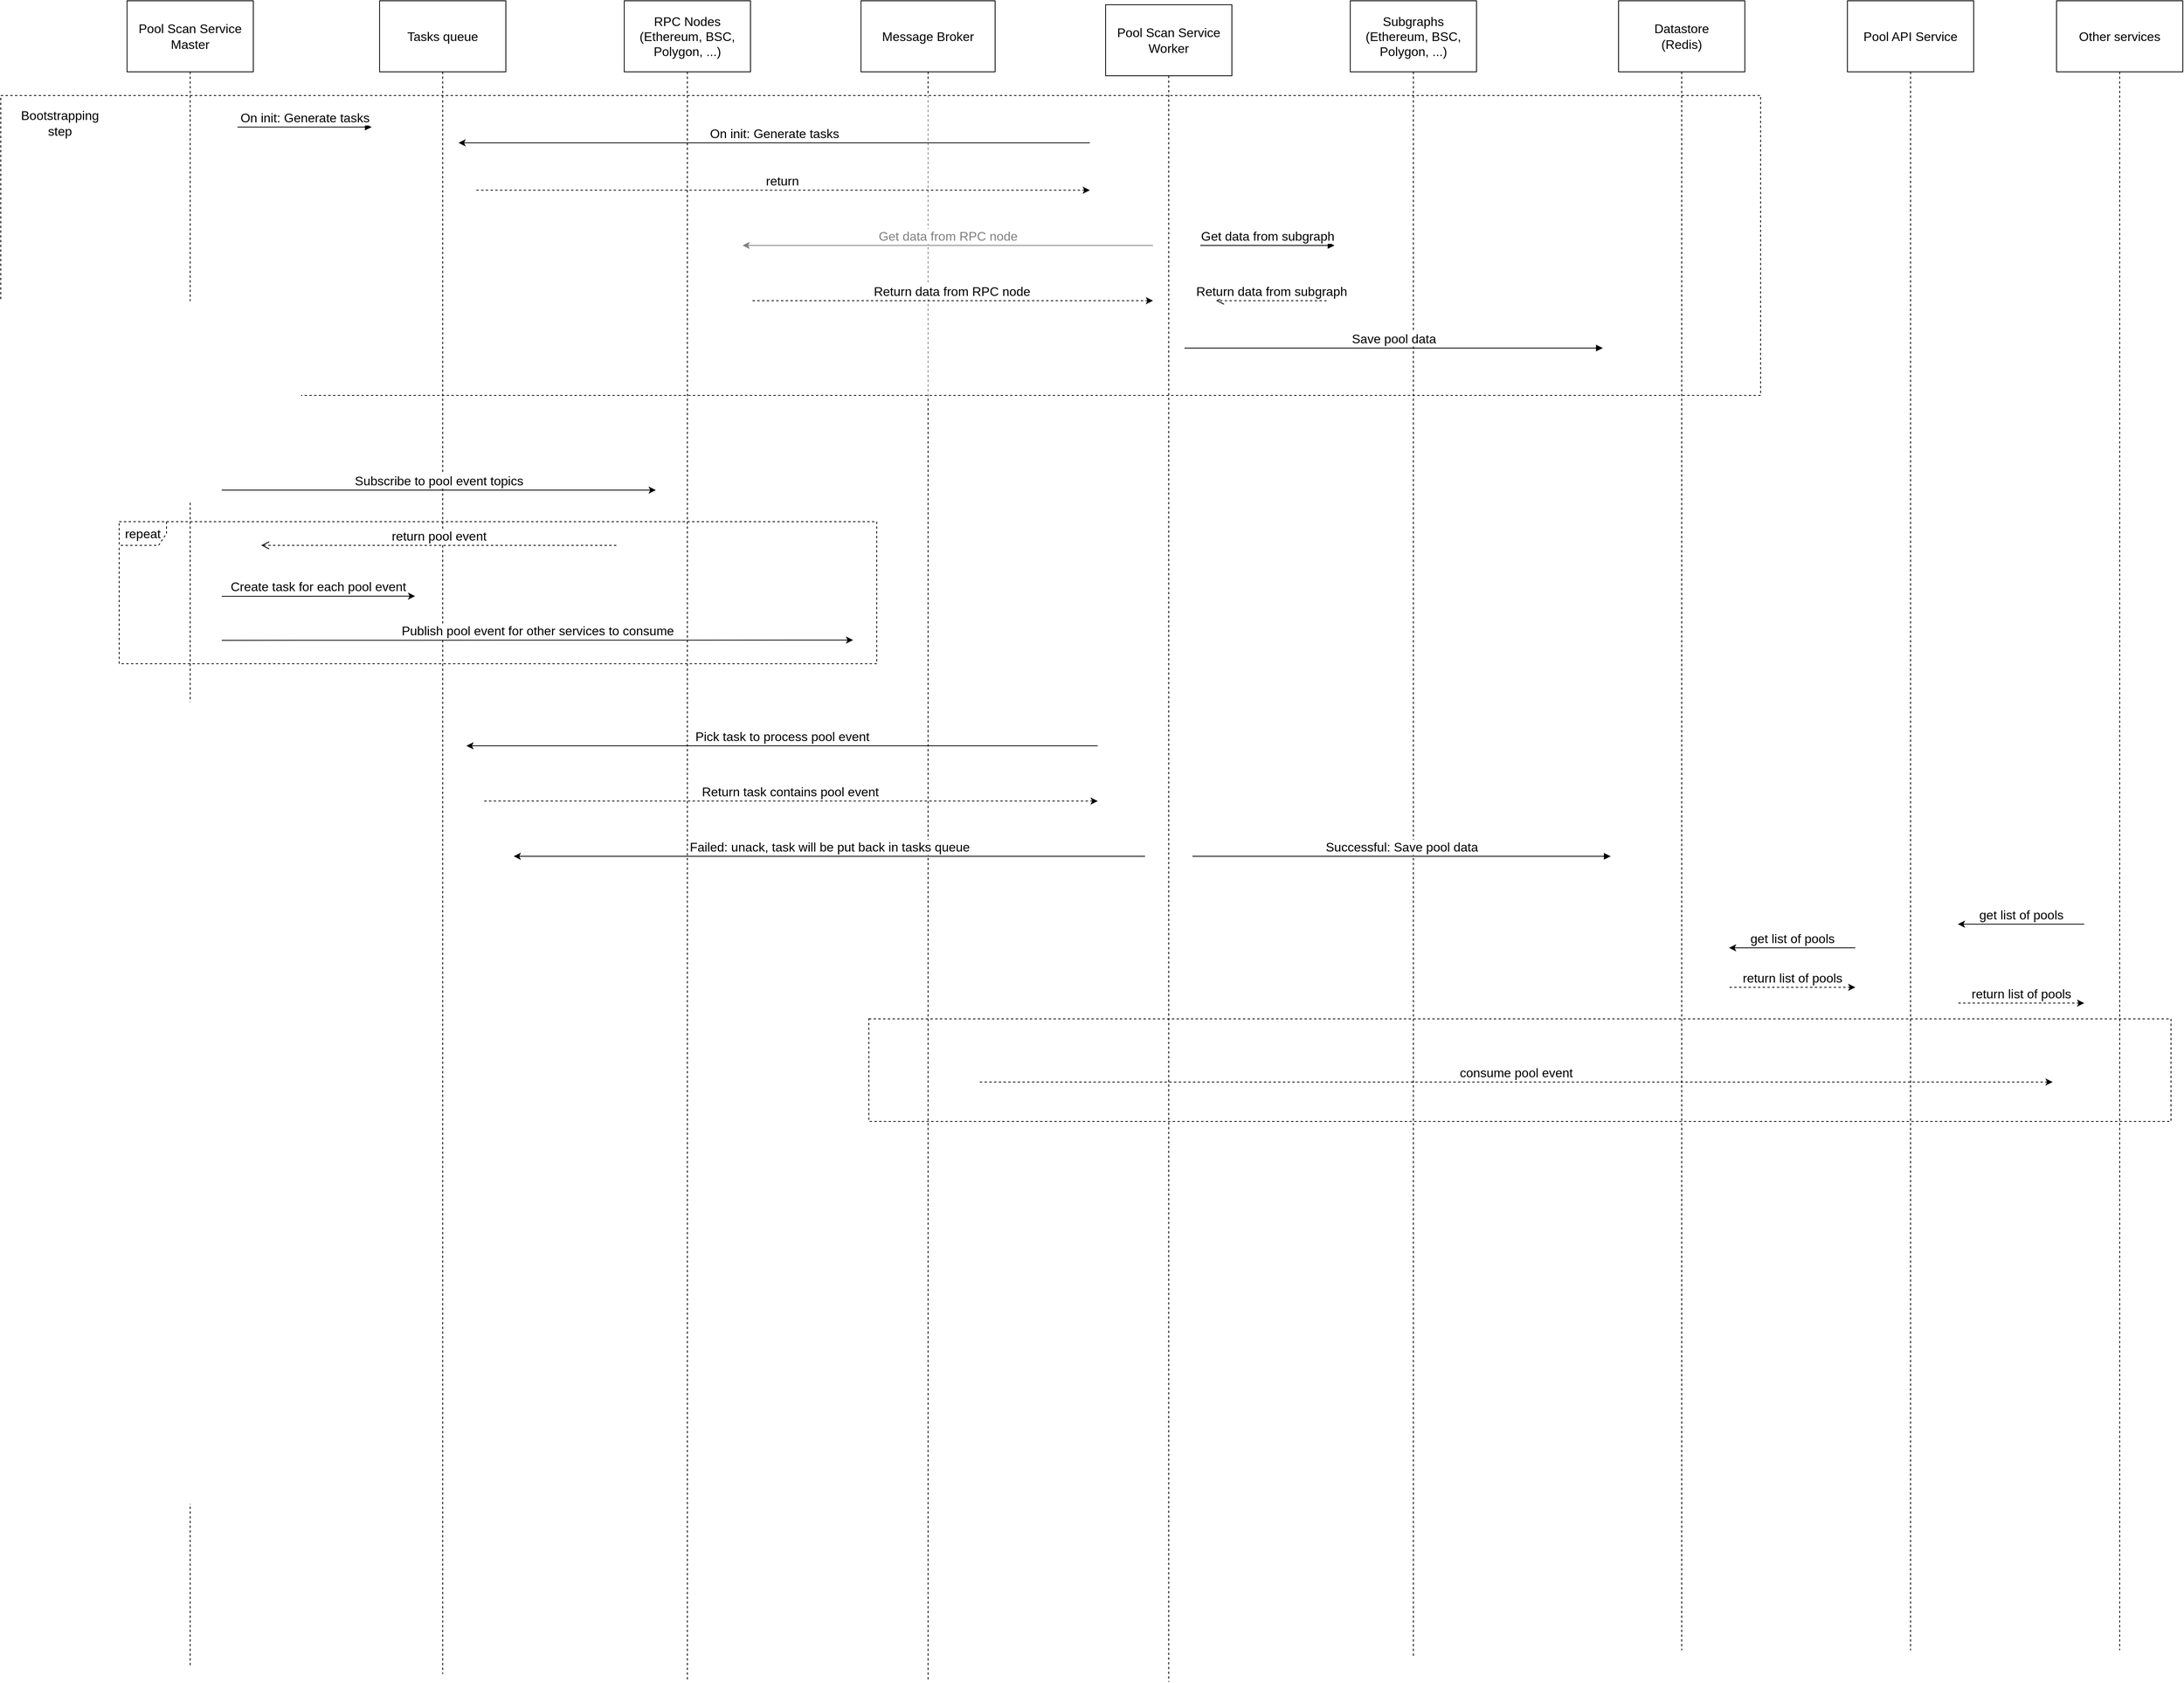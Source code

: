 <mxfile version="18.0.3" type="github">
  <diagram id="vYhIYeuhMKYq1YM2tLH0" name="Page-1">
    <mxGraphModel dx="1652" dy="971" grid="1" gridSize="10" guides="1" tooltips="1" connect="1" arrows="1" fold="1" page="1" pageScale="1" pageWidth="850" pageHeight="1100" math="0" shadow="0">
      <root>
        <mxCell id="0" />
        <mxCell id="1" parent="0" />
        <mxCell id="duJFYo-hXxuzxmT1SDnn-59" value="" style="rounded=0;whiteSpace=wrap;html=1;dashed=1;fontSize=16;fillOpacity=50;" vertex="1" parent="1">
          <mxGeometry x="1140" y="1360" width="1650" height="130" as="geometry" />
        </mxCell>
        <mxCell id="duJFYo-hXxuzxmT1SDnn-19" value="&lt;span style=&quot;font-size: 16px;&quot;&gt;Message Broker&lt;/span&gt;" style="shape=umlLifeline;perimeter=lifelinePerimeter;whiteSpace=wrap;html=1;container=1;collapsible=0;recursiveResize=0;outlineConnect=0;size=90;fontSize=16;" vertex="1" parent="1">
          <mxGeometry x="1130" y="70" width="170" height="2130" as="geometry" />
        </mxCell>
        <mxCell id="duJFYo-hXxuzxmT1SDnn-25" value="Get data from RPC node" style="html=1;verticalAlign=bottom;endArrow=none;rounded=0;fontSize=16;startArrow=classic;startFill=1;endFill=0;" edge="1" parent="duJFYo-hXxuzxmT1SDnn-19">
          <mxGeometry width="80" relative="1" as="geometry">
            <mxPoint x="-150" y="310" as="sourcePoint" />
            <mxPoint x="370" y="310" as="targetPoint" />
          </mxGeometry>
        </mxCell>
        <mxCell id="duJFYo-hXxuzxmT1SDnn-34" value="Return task contains pool event" style="html=1;verticalAlign=bottom;endArrow=none;dashed=1;endSize=8;rounded=0;fontSize=16;startArrow=classic;startFill=1;endFill=0;" edge="1" parent="duJFYo-hXxuzxmT1SDnn-19">
          <mxGeometry relative="1" as="geometry">
            <mxPoint x="300" y="1014" as="sourcePoint" />
            <mxPoint x="-480" y="1014" as="targetPoint" />
          </mxGeometry>
        </mxCell>
        <mxCell id="duJFYo-hXxuzxmT1SDnn-42" value="repeat" style="shape=umlFrame;whiteSpace=wrap;html=1;dashed=1;fontSize=16;fillOpacity=50;" vertex="1" parent="1">
          <mxGeometry x="190" y="730" width="960" height="180" as="geometry" />
        </mxCell>
        <mxCell id="duJFYo-hXxuzxmT1SDnn-35" value="" style="rounded=0;whiteSpace=wrap;html=1;fontSize=16;fillOpacity=50;dashed=1;" vertex="1" parent="1">
          <mxGeometry x="40" y="190" width="2230" height="380" as="geometry" />
        </mxCell>
        <mxCell id="duJFYo-hXxuzxmT1SDnn-3" value="&lt;span style=&quot;font-size: 16px;&quot;&gt;Pool Scan Service Master&lt;/span&gt;" style="shape=umlLifeline;perimeter=lifelinePerimeter;whiteSpace=wrap;html=1;container=1;collapsible=0;recursiveResize=0;outlineConnect=0;size=90;fontSize=16;" vertex="1" parent="1">
          <mxGeometry x="200" y="70" width="160" height="2110" as="geometry" />
        </mxCell>
        <mxCell id="duJFYo-hXxuzxmT1SDnn-14" value="&lt;span style=&quot;font-size: 16px;&quot;&gt;Other services&lt;/span&gt;" style="shape=umlLifeline;perimeter=lifelinePerimeter;whiteSpace=wrap;html=1;container=1;collapsible=0;recursiveResize=0;outlineConnect=0;size=90;fontSize=16;" vertex="1" parent="1">
          <mxGeometry x="2645" y="70" width="160" height="2090" as="geometry" />
        </mxCell>
        <mxCell id="duJFYo-hXxuzxmT1SDnn-50" value="get list of pools" style="html=1;verticalAlign=bottom;endArrow=none;rounded=0;fontSize=16;startArrow=classic;startFill=1;endFill=0;" edge="1" parent="duJFYo-hXxuzxmT1SDnn-14">
          <mxGeometry width="80" relative="1" as="geometry">
            <mxPoint x="-125" y="1170" as="sourcePoint" />
            <mxPoint x="35" y="1170" as="targetPoint" />
          </mxGeometry>
        </mxCell>
        <mxCell id="duJFYo-hXxuzxmT1SDnn-15" value="&lt;span style=&quot;font-size: 16px;&quot;&gt;Pool API Service&lt;/span&gt;" style="shape=umlLifeline;perimeter=lifelinePerimeter;whiteSpace=wrap;html=1;container=1;collapsible=0;recursiveResize=0;outlineConnect=0;size=90;fontSize=16;" vertex="1" parent="1">
          <mxGeometry x="2380" y="70" width="160" height="2090" as="geometry" />
        </mxCell>
        <mxCell id="duJFYo-hXxuzxmT1SDnn-52" value="return list of pools" style="html=1;verticalAlign=bottom;endArrow=none;dashed=1;endSize=8;rounded=0;fontSize=16;startArrow=classic;startFill=1;endFill=0;" edge="1" parent="duJFYo-hXxuzxmT1SDnn-15">
          <mxGeometry relative="1" as="geometry">
            <mxPoint x="10" y="1250" as="sourcePoint" />
            <mxPoint x="-150" y="1250" as="targetPoint" />
          </mxGeometry>
        </mxCell>
        <mxCell id="duJFYo-hXxuzxmT1SDnn-16" value="&lt;span style=&quot;font-size: 16px;&quot;&gt;Datastore&lt;/span&gt;&lt;br style=&quot;font-size: 16px;&quot;&gt;&lt;span style=&quot;font-size: 16px;&quot;&gt;(Redis)&lt;/span&gt;" style="shape=umlLifeline;perimeter=lifelinePerimeter;whiteSpace=wrap;html=1;container=1;collapsible=0;recursiveResize=0;outlineConnect=0;size=90;fontSize=16;" vertex="1" parent="1">
          <mxGeometry x="2090" y="70" width="160" height="2090" as="geometry" />
        </mxCell>
        <mxCell id="duJFYo-hXxuzxmT1SDnn-17" value="&lt;span style=&quot;font-size: 16px;&quot;&gt;Subgraphs&lt;/span&gt;&lt;br style=&quot;font-size: 16px;&quot;&gt;&lt;span style=&quot;font-size: 16px;&quot;&gt;(Ethereum, BSC, Polygon, ...)&lt;/span&gt;" style="shape=umlLifeline;perimeter=lifelinePerimeter;whiteSpace=wrap;html=1;container=1;collapsible=0;recursiveResize=0;outlineConnect=0;size=90;fontSize=16;" vertex="1" parent="1">
          <mxGeometry x="1750" y="70" width="160" height="2100" as="geometry" />
        </mxCell>
        <mxCell id="duJFYo-hXxuzxmT1SDnn-39" value="Successful: Save pool data" style="html=1;verticalAlign=bottom;endArrow=block;rounded=0;fontSize=16;" edge="1" parent="duJFYo-hXxuzxmT1SDnn-17">
          <mxGeometry width="80" relative="1" as="geometry">
            <mxPoint x="-200" y="1084" as="sourcePoint" />
            <mxPoint x="330" y="1084" as="targetPoint" />
          </mxGeometry>
        </mxCell>
        <mxCell id="duJFYo-hXxuzxmT1SDnn-18" value="&lt;span style=&quot;font-size: 16px;&quot;&gt;RPC Nodes&lt;/span&gt;&lt;br style=&quot;font-size: 16px; padding: 0px; margin: 0px;&quot;&gt;&lt;span style=&quot;font-size: 16px;&quot;&gt;(Ethereum, BSC, Polygon, ...)&lt;/span&gt;" style="shape=umlLifeline;perimeter=lifelinePerimeter;whiteSpace=wrap;html=1;container=1;collapsible=0;recursiveResize=0;outlineConnect=0;size=90;fontSize=16;" vertex="1" parent="1">
          <mxGeometry x="830" y="70" width="160" height="2130" as="geometry" />
        </mxCell>
        <mxCell id="duJFYo-hXxuzxmT1SDnn-20" value="&lt;span style=&quot;font-size: 16px;&quot;&gt;Tasks queue&lt;/span&gt;" style="shape=umlLifeline;perimeter=lifelinePerimeter;whiteSpace=wrap;html=1;container=1;collapsible=0;recursiveResize=0;outlineConnect=0;size=90;fontSize=16;" vertex="1" parent="1">
          <mxGeometry x="520" y="70" width="160" height="2120" as="geometry" />
        </mxCell>
        <mxCell id="duJFYo-hXxuzxmT1SDnn-24" value="return" style="html=1;verticalAlign=bottom;endArrow=none;dashed=1;endSize=8;rounded=0;fontSize=16;startArrow=classic;startFill=1;endFill=0;" edge="1" parent="duJFYo-hXxuzxmT1SDnn-20">
          <mxGeometry relative="1" as="geometry">
            <mxPoint x="900" y="240" as="sourcePoint" />
            <mxPoint x="120" y="240" as="targetPoint" />
          </mxGeometry>
        </mxCell>
        <mxCell id="duJFYo-hXxuzxmT1SDnn-30" value="Subscribe to pool event topics" style="html=1;verticalAlign=bottom;endArrow=classic;rounded=0;fontSize=16;startArrow=none;startFill=0;endFill=1;" edge="1" parent="duJFYo-hXxuzxmT1SDnn-20">
          <mxGeometry width="80" relative="1" as="geometry">
            <mxPoint x="-200" y="620" as="sourcePoint" />
            <mxPoint x="350" y="620" as="targetPoint" />
          </mxGeometry>
        </mxCell>
        <mxCell id="duJFYo-hXxuzxmT1SDnn-21" value="&lt;span style=&quot;font-size: 16px;&quot;&gt;Pool Scan Service Worker&lt;/span&gt;" style="shape=umlLifeline;perimeter=lifelinePerimeter;whiteSpace=wrap;html=1;container=1;collapsible=0;recursiveResize=0;outlineConnect=0;size=90;fontSize=16;" vertex="1" parent="1">
          <mxGeometry x="1440" y="75" width="160" height="2125" as="geometry" />
        </mxCell>
        <mxCell id="duJFYo-hXxuzxmT1SDnn-22" value="On init: Generate tasks" style="html=1;verticalAlign=bottom;endArrow=block;rounded=0;fontSize=16;" edge="1" parent="1">
          <mxGeometry width="80" relative="1" as="geometry">
            <mxPoint x="340" y="230" as="sourcePoint" />
            <mxPoint x="510" y="230" as="targetPoint" />
          </mxGeometry>
        </mxCell>
        <mxCell id="duJFYo-hXxuzxmT1SDnn-23" value="On init: Generate tasks" style="html=1;verticalAlign=bottom;endArrow=none;rounded=0;fontSize=16;startArrow=classic;startFill=1;endFill=0;" edge="1" parent="1">
          <mxGeometry width="80" relative="1" as="geometry">
            <mxPoint x="620" y="250" as="sourcePoint" />
            <mxPoint x="1420" y="250" as="targetPoint" />
          </mxGeometry>
        </mxCell>
        <mxCell id="duJFYo-hXxuzxmT1SDnn-26" value="Return data from RPC node" style="html=1;verticalAlign=bottom;endArrow=none;dashed=1;endSize=8;rounded=0;fontSize=16;startArrow=classic;startFill=1;endFill=0;" edge="1" parent="1">
          <mxGeometry relative="1" as="geometry">
            <mxPoint x="1500" y="450" as="sourcePoint" />
            <mxPoint x="990" y="450" as="targetPoint" />
          </mxGeometry>
        </mxCell>
        <mxCell id="duJFYo-hXxuzxmT1SDnn-27" value="Get data from subgraph" style="html=1;verticalAlign=bottom;endArrow=block;rounded=0;fontSize=16;" edge="1" parent="1">
          <mxGeometry width="80" relative="1" as="geometry">
            <mxPoint x="1560" y="380" as="sourcePoint" />
            <mxPoint x="1730" y="380" as="targetPoint" />
          </mxGeometry>
        </mxCell>
        <mxCell id="duJFYo-hXxuzxmT1SDnn-28" value="Return data from subgraph" style="html=1;verticalAlign=bottom;endArrow=open;dashed=1;endSize=8;rounded=0;fontSize=16;" edge="1" parent="1">
          <mxGeometry relative="1" as="geometry">
            <mxPoint x="1720" y="450" as="sourcePoint" />
            <mxPoint x="1580" y="450" as="targetPoint" />
          </mxGeometry>
        </mxCell>
        <mxCell id="duJFYo-hXxuzxmT1SDnn-29" value="Save pool data" style="html=1;verticalAlign=bottom;endArrow=block;rounded=0;fontSize=16;" edge="1" parent="1">
          <mxGeometry width="80" relative="1" as="geometry">
            <mxPoint x="1540" y="510" as="sourcePoint" />
            <mxPoint x="2070" y="510" as="targetPoint" />
          </mxGeometry>
        </mxCell>
        <mxCell id="duJFYo-hXxuzxmT1SDnn-31" value="return pool event" style="html=1;verticalAlign=bottom;endArrow=open;dashed=1;endSize=8;rounded=0;fontSize=16;" edge="1" parent="1">
          <mxGeometry relative="1" as="geometry">
            <mxPoint x="820" y="760" as="sourcePoint" />
            <mxPoint x="370" y="760" as="targetPoint" />
          </mxGeometry>
        </mxCell>
        <mxCell id="duJFYo-hXxuzxmT1SDnn-32" value="Create task for each pool event" style="html=1;verticalAlign=bottom;endArrow=classic;rounded=0;fontSize=16;startArrow=none;startFill=0;endFill=1;" edge="1" parent="1">
          <mxGeometry width="80" relative="1" as="geometry">
            <mxPoint x="320" y="824.66" as="sourcePoint" />
            <mxPoint x="565" y="824.33" as="targetPoint" />
          </mxGeometry>
        </mxCell>
        <mxCell id="duJFYo-hXxuzxmT1SDnn-33" value="Pick task to process pool event" style="html=1;verticalAlign=bottom;endArrow=none;rounded=0;fontSize=16;startArrow=classic;startFill=1;endFill=0;" edge="1" parent="1">
          <mxGeometry width="80" relative="1" as="geometry">
            <mxPoint x="630" y="1014" as="sourcePoint" />
            <mxPoint x="1430" y="1014" as="targetPoint" />
          </mxGeometry>
        </mxCell>
        <mxCell id="duJFYo-hXxuzxmT1SDnn-36" value="Bootstrapping step" style="text;html=1;strokeColor=none;fillColor=none;align=center;verticalAlign=middle;whiteSpace=wrap;rounded=0;dashed=1;fontSize=16;" vertex="1" parent="1">
          <mxGeometry x="50" y="210" width="130" height="30" as="geometry" />
        </mxCell>
        <mxCell id="duJFYo-hXxuzxmT1SDnn-37" value="Failed: unack, task will be put back in tasks queue" style="html=1;verticalAlign=bottom;endArrow=none;rounded=0;fontSize=16;startArrow=classic;startFill=1;endFill=0;" edge="1" parent="1">
          <mxGeometry width="80" relative="1" as="geometry">
            <mxPoint x="690" y="1154" as="sourcePoint" />
            <mxPoint x="1490" y="1154" as="targetPoint" />
          </mxGeometry>
        </mxCell>
        <mxCell id="duJFYo-hXxuzxmT1SDnn-40" value="Publish pool event for other services to consume" style="html=1;verticalAlign=bottom;endArrow=classic;rounded=0;fontSize=16;startArrow=none;startFill=0;endFill=1;" edge="1" parent="1">
          <mxGeometry width="80" relative="1" as="geometry">
            <mxPoint x="320" y="880.33" as="sourcePoint" />
            <mxPoint x="1120" y="880" as="targetPoint" />
          </mxGeometry>
        </mxCell>
        <mxCell id="duJFYo-hXxuzxmT1SDnn-51" value="get list of pools" style="html=1;verticalAlign=bottom;endArrow=none;rounded=0;fontSize=16;startArrow=classic;startFill=1;endFill=0;" edge="1" parent="1">
          <mxGeometry width="80" relative="1" as="geometry">
            <mxPoint x="2230" y="1270" as="sourcePoint" />
            <mxPoint x="2390" y="1270" as="targetPoint" />
          </mxGeometry>
        </mxCell>
        <mxCell id="duJFYo-hXxuzxmT1SDnn-54" value="return list of pools" style="html=1;verticalAlign=bottom;endArrow=none;dashed=1;endSize=8;rounded=0;fontSize=16;startArrow=classic;startFill=1;endFill=0;" edge="1" parent="1">
          <mxGeometry relative="1" as="geometry">
            <mxPoint x="2680" y="1340" as="sourcePoint" />
            <mxPoint x="2520" y="1340" as="targetPoint" />
          </mxGeometry>
        </mxCell>
        <mxCell id="duJFYo-hXxuzxmT1SDnn-57" value="consume pool event" style="html=1;verticalAlign=bottom;endArrow=none;dashed=1;endSize=8;rounded=0;fontSize=16;startArrow=classic;startFill=1;endFill=0;" edge="1" parent="1">
          <mxGeometry relative="1" as="geometry">
            <mxPoint x="2640" y="1440" as="sourcePoint" />
            <mxPoint x="1280" y="1440" as="targetPoint" />
          </mxGeometry>
        </mxCell>
      </root>
    </mxGraphModel>
  </diagram>
</mxfile>
